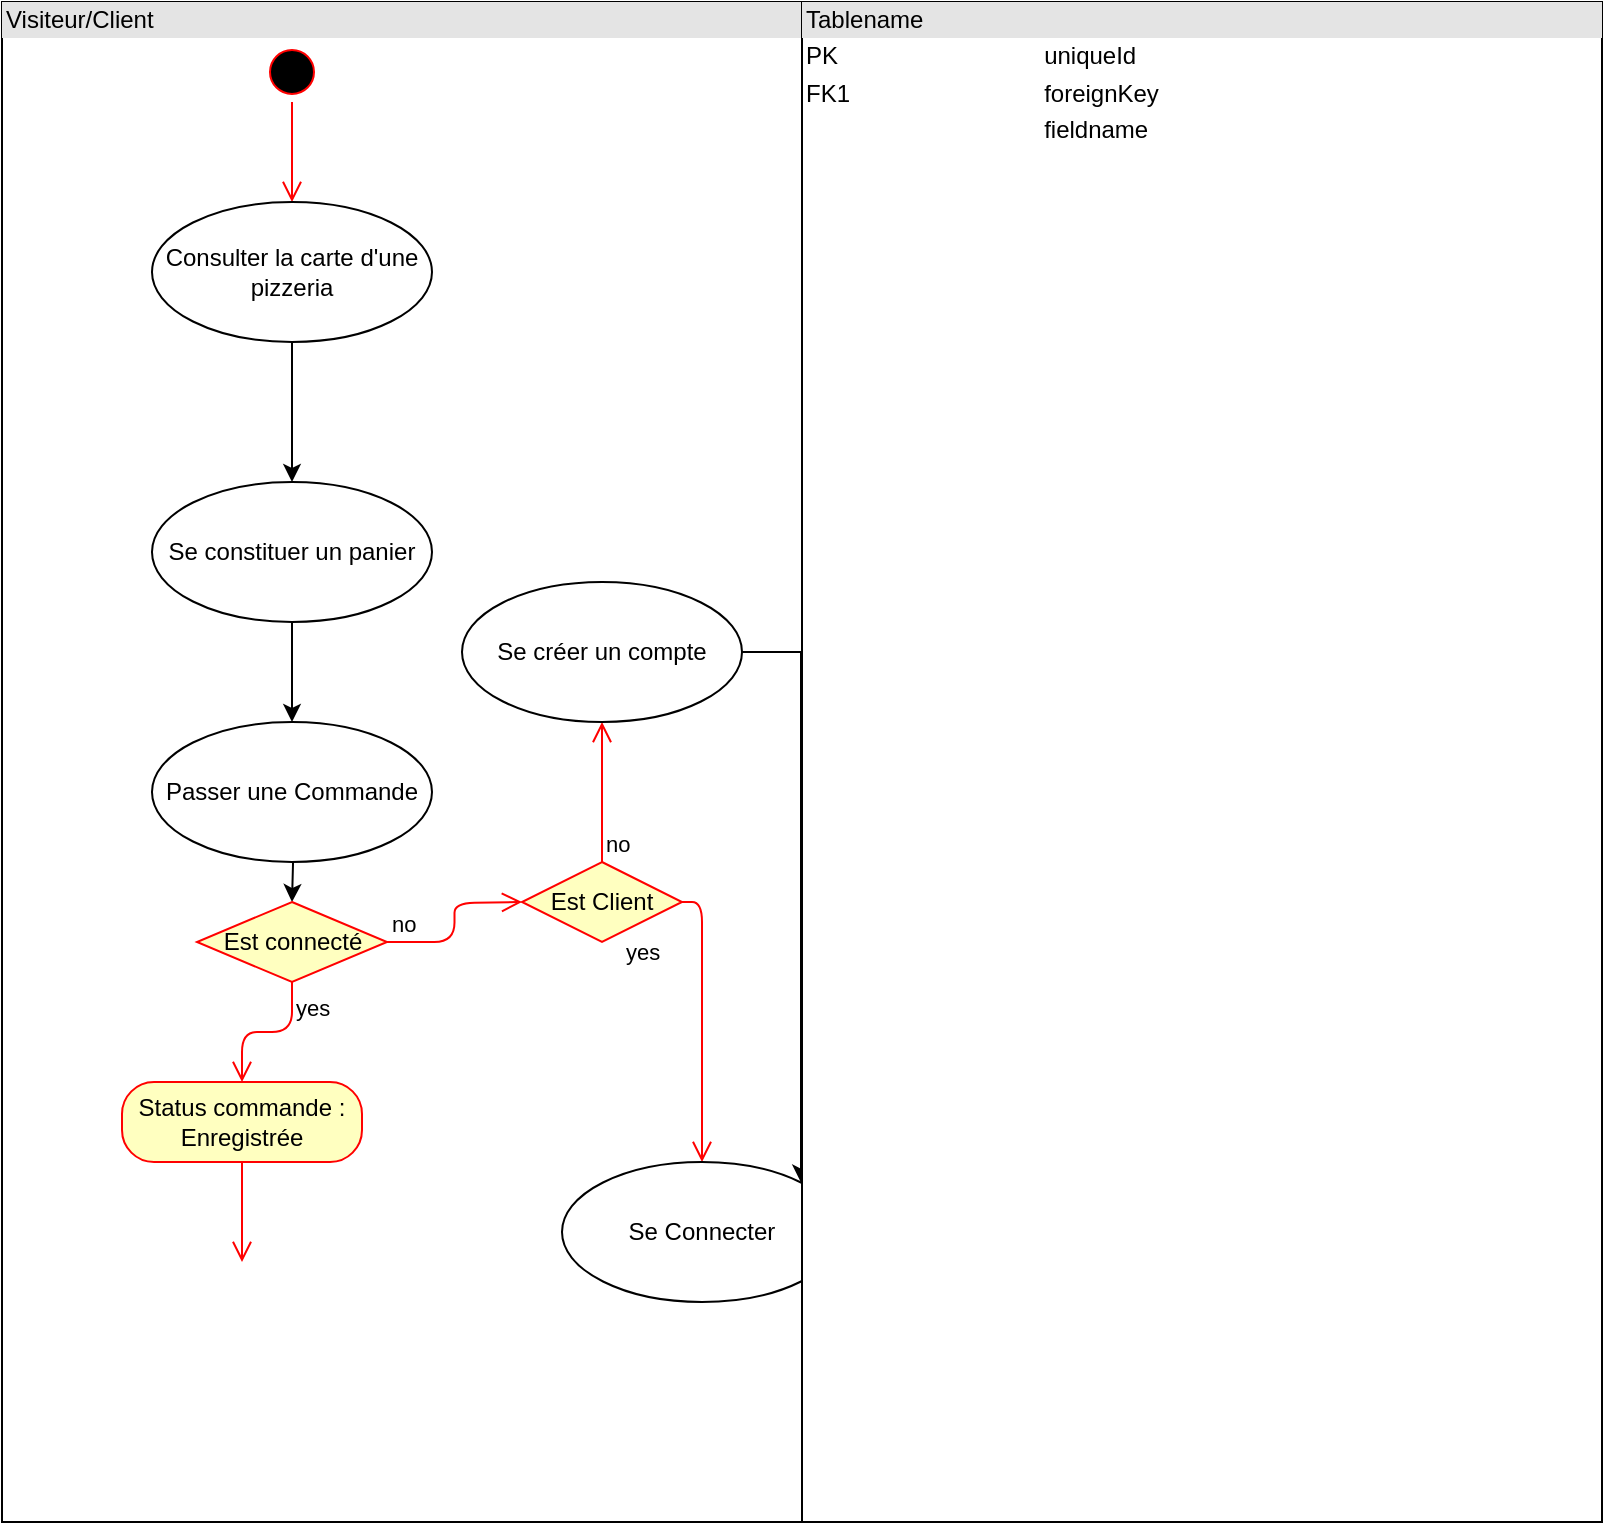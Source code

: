 <mxfile version="12.6.5" type="device"><diagram name="Page-1" id="e7e014a7-5840-1c2e-5031-d8a46d1fe8dd"><mxGraphModel dx="1326" dy="806" grid="1" gridSize="10" guides="1" tooltips="1" connect="1" arrows="1" fold="1" page="1" pageScale="1" pageWidth="1169" pageHeight="826" background="#ffffff" math="0" shadow="0"><root><mxCell id="0"/><mxCell id="1" parent="0"/><mxCell id="DeWsVty3_V6ZH7IYSV5w-67" value="&lt;div style=&quot;box-sizing: border-box ; width: 100% ; background: #e4e4e4 ; padding: 2px&quot;&gt;Visiteur/Client&lt;/div&gt;&lt;table style=&quot;width: 100% ; font-size: 1em&quot; cellpadding=&quot;2&quot; cellspacing=&quot;0&quot;&gt;&lt;tbody&gt;&lt;tr&gt;&lt;td&gt;&lt;br&gt;&lt;/td&gt;&lt;td&gt;&lt;/td&gt;&lt;/tr&gt;&lt;/tbody&gt;&lt;/table&gt;" style="verticalAlign=top;align=left;overflow=fill;html=1;" vertex="1" parent="1"><mxGeometry x="40" width="400" height="760" as="geometry"/></mxCell><mxCell id="DeWsVty3_V6ZH7IYSV5w-41" value="" style="ellipse;html=1;shape=startState;fillColor=#000000;strokeColor=#ff0000;" vertex="1" parent="1"><mxGeometry x="170" y="20" width="30" height="30" as="geometry"/></mxCell><mxCell id="DeWsVty3_V6ZH7IYSV5w-42" value="" style="edgeStyle=orthogonalEdgeStyle;html=1;verticalAlign=bottom;endArrow=open;endSize=8;strokeColor=#ff0000;entryX=0.5;entryY=0;entryDx=0;entryDy=0;" edge="1" source="DeWsVty3_V6ZH7IYSV5w-41" parent="1" target="DeWsVty3_V6ZH7IYSV5w-62"><mxGeometry relative="1" as="geometry"><mxPoint x="185" y="120" as="targetPoint"/></mxGeometry></mxCell><mxCell id="DeWsVty3_V6ZH7IYSV5w-45" style="edgeStyle=orthogonalEdgeStyle;rounded=0;orthogonalLoop=1;jettySize=auto;html=1;exitX=0.5;exitY=1;exitDx=0;exitDy=0;" edge="1" parent="1"><mxGeometry relative="1" as="geometry"><mxPoint x="185" y="170" as="sourcePoint"/><mxPoint x="185" y="240" as="targetPoint"/></mxGeometry></mxCell><mxCell id="DeWsVty3_V6ZH7IYSV5w-47" style="edgeStyle=orthogonalEdgeStyle;rounded=0;orthogonalLoop=1;jettySize=auto;html=1;exitX=0.5;exitY=1;exitDx=0;exitDy=0;entryX=0.5;entryY=0;entryDx=0;entryDy=0;" edge="1" parent="1"><mxGeometry relative="1" as="geometry"><mxPoint x="185" y="290" as="sourcePoint"/><mxPoint x="185" y="360" as="targetPoint"/></mxGeometry></mxCell><mxCell id="DeWsVty3_V6ZH7IYSV5w-51" style="edgeStyle=orthogonalEdgeStyle;rounded=0;orthogonalLoop=1;jettySize=auto;html=1;exitX=0.5;exitY=1;exitDx=0;exitDy=0;entryX=0.5;entryY=0;entryDx=0;entryDy=0;" edge="1" parent="1" target="DeWsVty3_V6ZH7IYSV5w-48"><mxGeometry relative="1" as="geometry"><mxPoint x="185" y="410" as="sourcePoint"/></mxGeometry></mxCell><mxCell id="DeWsVty3_V6ZH7IYSV5w-48" value="Est connecté" style="rhombus;whiteSpace=wrap;html=1;fillColor=#ffffc0;strokeColor=#ff0000;" vertex="1" parent="1"><mxGeometry x="137.5" y="450" width="95" height="40" as="geometry"/></mxCell><mxCell id="DeWsVty3_V6ZH7IYSV5w-49" value="no" style="edgeStyle=orthogonalEdgeStyle;html=1;align=left;verticalAlign=bottom;endArrow=open;endSize=8;strokeColor=#ff0000;" edge="1" source="DeWsVty3_V6ZH7IYSV5w-48" parent="1"><mxGeometry x="-1" relative="1" as="geometry"><mxPoint x="300" y="450" as="targetPoint"/></mxGeometry></mxCell><mxCell id="DeWsVty3_V6ZH7IYSV5w-50" value="yes" style="edgeStyle=orthogonalEdgeStyle;html=1;align=left;verticalAlign=top;endArrow=open;endSize=8;strokeColor=#ff0000;entryX=0.5;entryY=0;entryDx=0;entryDy=0;" edge="1" source="DeWsVty3_V6ZH7IYSV5w-48" parent="1" target="DeWsVty3_V6ZH7IYSV5w-60"><mxGeometry x="-1" relative="1" as="geometry"><mxPoint x="160" y="530" as="targetPoint"/></mxGeometry></mxCell><mxCell id="DeWsVty3_V6ZH7IYSV5w-53" value="Est Client" style="rhombus;whiteSpace=wrap;html=1;fillColor=#ffffc0;strokeColor=#ff0000;" vertex="1" parent="1"><mxGeometry x="300" y="430" width="80" height="40" as="geometry"/></mxCell><mxCell id="DeWsVty3_V6ZH7IYSV5w-54" value="no" style="edgeStyle=orthogonalEdgeStyle;html=1;align=left;verticalAlign=bottom;endArrow=open;endSize=8;strokeColor=#ff0000;exitX=0.5;exitY=0;exitDx=0;exitDy=0;entryX=0.5;entryY=1;entryDx=0;entryDy=0;" edge="1" source="DeWsVty3_V6ZH7IYSV5w-53" parent="1" target="DeWsVty3_V6ZH7IYSV5w-65"><mxGeometry x="-1" relative="1" as="geometry"><mxPoint x="340" y="330" as="targetPoint"/><mxPoint as="offset"/></mxGeometry></mxCell><mxCell id="DeWsVty3_V6ZH7IYSV5w-55" value="yes" style="edgeStyle=orthogonalEdgeStyle;html=1;align=left;verticalAlign=top;endArrow=open;endSize=8;strokeColor=#ff0000;exitX=1;exitY=0.5;exitDx=0;exitDy=0;entryX=0.5;entryY=0;entryDx=0;entryDy=0;" edge="1" source="DeWsVty3_V6ZH7IYSV5w-53" parent="1" target="DeWsVty3_V6ZH7IYSV5w-66"><mxGeometry x="-0.692" y="-40" relative="1" as="geometry"><mxPoint x="410" y="520" as="targetPoint"/><Array as="points"><mxPoint x="390" y="450"/></Array><mxPoint as="offset"/></mxGeometry></mxCell><mxCell id="DeWsVty3_V6ZH7IYSV5w-59" style="edgeStyle=orthogonalEdgeStyle;rounded=0;orthogonalLoop=1;jettySize=auto;html=1;exitX=1;exitY=0.5;exitDx=0;exitDy=0;entryX=1;entryY=0;entryDx=0;entryDy=0;" edge="1" parent="1" source="DeWsVty3_V6ZH7IYSV5w-65" target="DeWsVty3_V6ZH7IYSV5w-66"><mxGeometry relative="1" as="geometry"><mxPoint x="395" y="305" as="sourcePoint"/><mxPoint x="450" y="520" as="targetPoint"/></mxGeometry></mxCell><mxCell id="DeWsVty3_V6ZH7IYSV5w-60" value="Status commande : Enregistrée" style="rounded=1;whiteSpace=wrap;html=1;arcSize=40;fontColor=#000000;fillColor=#ffffc0;strokeColor=#ff0000;" vertex="1" parent="1"><mxGeometry x="100" y="540" width="120" height="40" as="geometry"/></mxCell><mxCell id="DeWsVty3_V6ZH7IYSV5w-61" value="" style="edgeStyle=orthogonalEdgeStyle;html=1;verticalAlign=bottom;endArrow=open;endSize=8;strokeColor=#ff0000;" edge="1" source="DeWsVty3_V6ZH7IYSV5w-60" parent="1"><mxGeometry relative="1" as="geometry"><mxPoint x="160" y="630" as="targetPoint"/></mxGeometry></mxCell><mxCell id="DeWsVty3_V6ZH7IYSV5w-62" value="Consulter la carte d'une pizzeria" style="ellipse;whiteSpace=wrap;html=1;" vertex="1" parent="1"><mxGeometry x="115" y="100" width="140" height="70" as="geometry"/></mxCell><mxCell id="DeWsVty3_V6ZH7IYSV5w-63" value="Se constituer un panier" style="ellipse;whiteSpace=wrap;html=1;" vertex="1" parent="1"><mxGeometry x="115" y="240" width="140" height="70" as="geometry"/></mxCell><mxCell id="DeWsVty3_V6ZH7IYSV5w-64" value="Passer une Commande" style="ellipse;whiteSpace=wrap;html=1;" vertex="1" parent="1"><mxGeometry x="115" y="360" width="140" height="70" as="geometry"/></mxCell><mxCell id="DeWsVty3_V6ZH7IYSV5w-65" value="Se créer un compte" style="ellipse;whiteSpace=wrap;html=1;" vertex="1" parent="1"><mxGeometry x="270" y="290" width="140" height="70" as="geometry"/></mxCell><mxCell id="DeWsVty3_V6ZH7IYSV5w-66" value="Se Connecter" style="ellipse;whiteSpace=wrap;html=1;" vertex="1" parent="1"><mxGeometry x="320" y="580" width="140" height="70" as="geometry"/></mxCell><mxCell id="DeWsVty3_V6ZH7IYSV5w-68" value="&lt;div style=&quot;box-sizing:border-box;width:100%;background:#e4e4e4;padding:2px;&quot;&gt;Tablename&lt;/div&gt;&lt;table style=&quot;width:100%;font-size:1em;&quot; cellpadding=&quot;2&quot; cellspacing=&quot;0&quot;&gt;&lt;tr&gt;&lt;td&gt;PK&lt;/td&gt;&lt;td&gt;uniqueId&lt;/td&gt;&lt;/tr&gt;&lt;tr&gt;&lt;td&gt;FK1&lt;/td&gt;&lt;td&gt;foreignKey&lt;/td&gt;&lt;/tr&gt;&lt;tr&gt;&lt;td&gt;&lt;/td&gt;&lt;td&gt;fieldname&lt;/td&gt;&lt;/tr&gt;&lt;/table&gt;" style="verticalAlign=top;align=left;overflow=fill;html=1;" vertex="1" parent="1"><mxGeometry x="440" width="400" height="760" as="geometry"/></mxCell></root></mxGraphModel></diagram></mxfile>